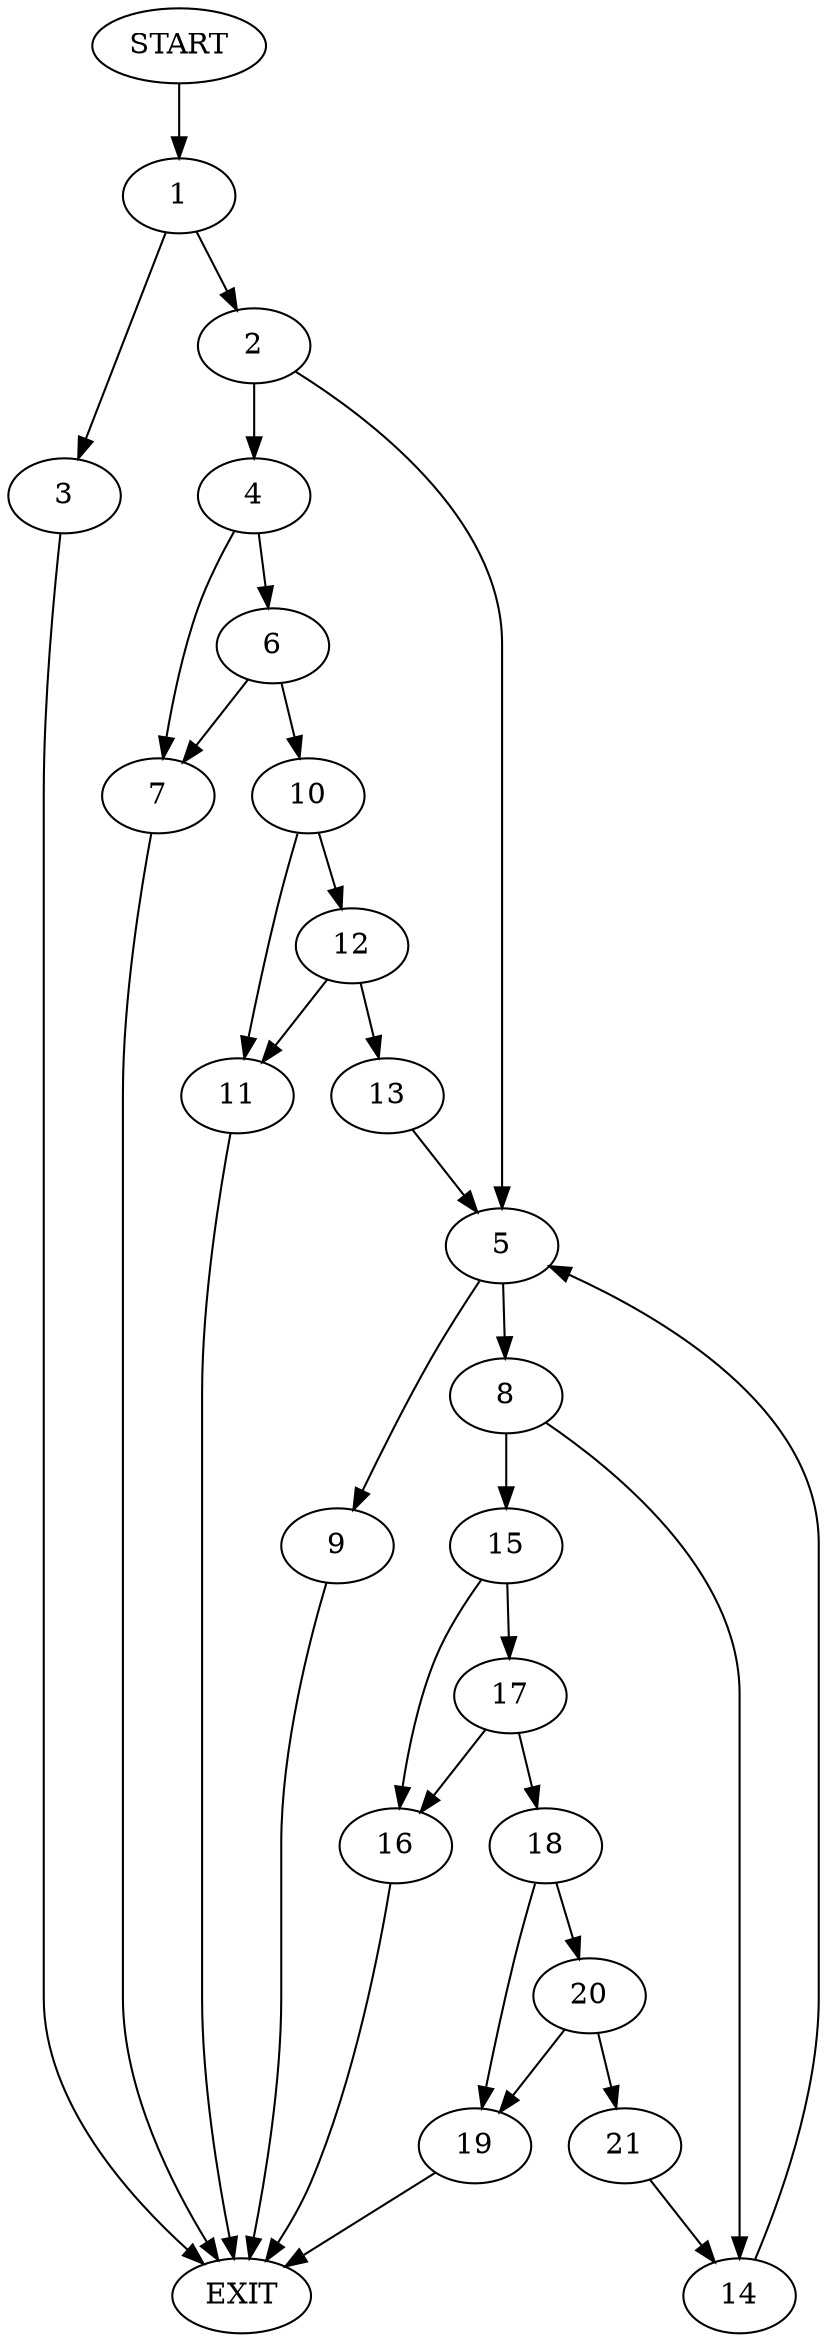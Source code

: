 digraph {
0 [label="START"]
22 [label="EXIT"]
0 -> 1
1 -> 2
1 -> 3
3 -> 22
2 -> 4
2 -> 5
4 -> 6
4 -> 7
5 -> 8
5 -> 9
7 -> 22
6 -> 7
6 -> 10
10 -> 11
10 -> 12
11 -> 22
12 -> 13
12 -> 11
13 -> 5
8 -> 14
8 -> 15
9 -> 22
15 -> 16
15 -> 17
14 -> 5
16 -> 22
17 -> 16
17 -> 18
18 -> 19
18 -> 20
19 -> 22
20 -> 21
20 -> 19
21 -> 14
}
